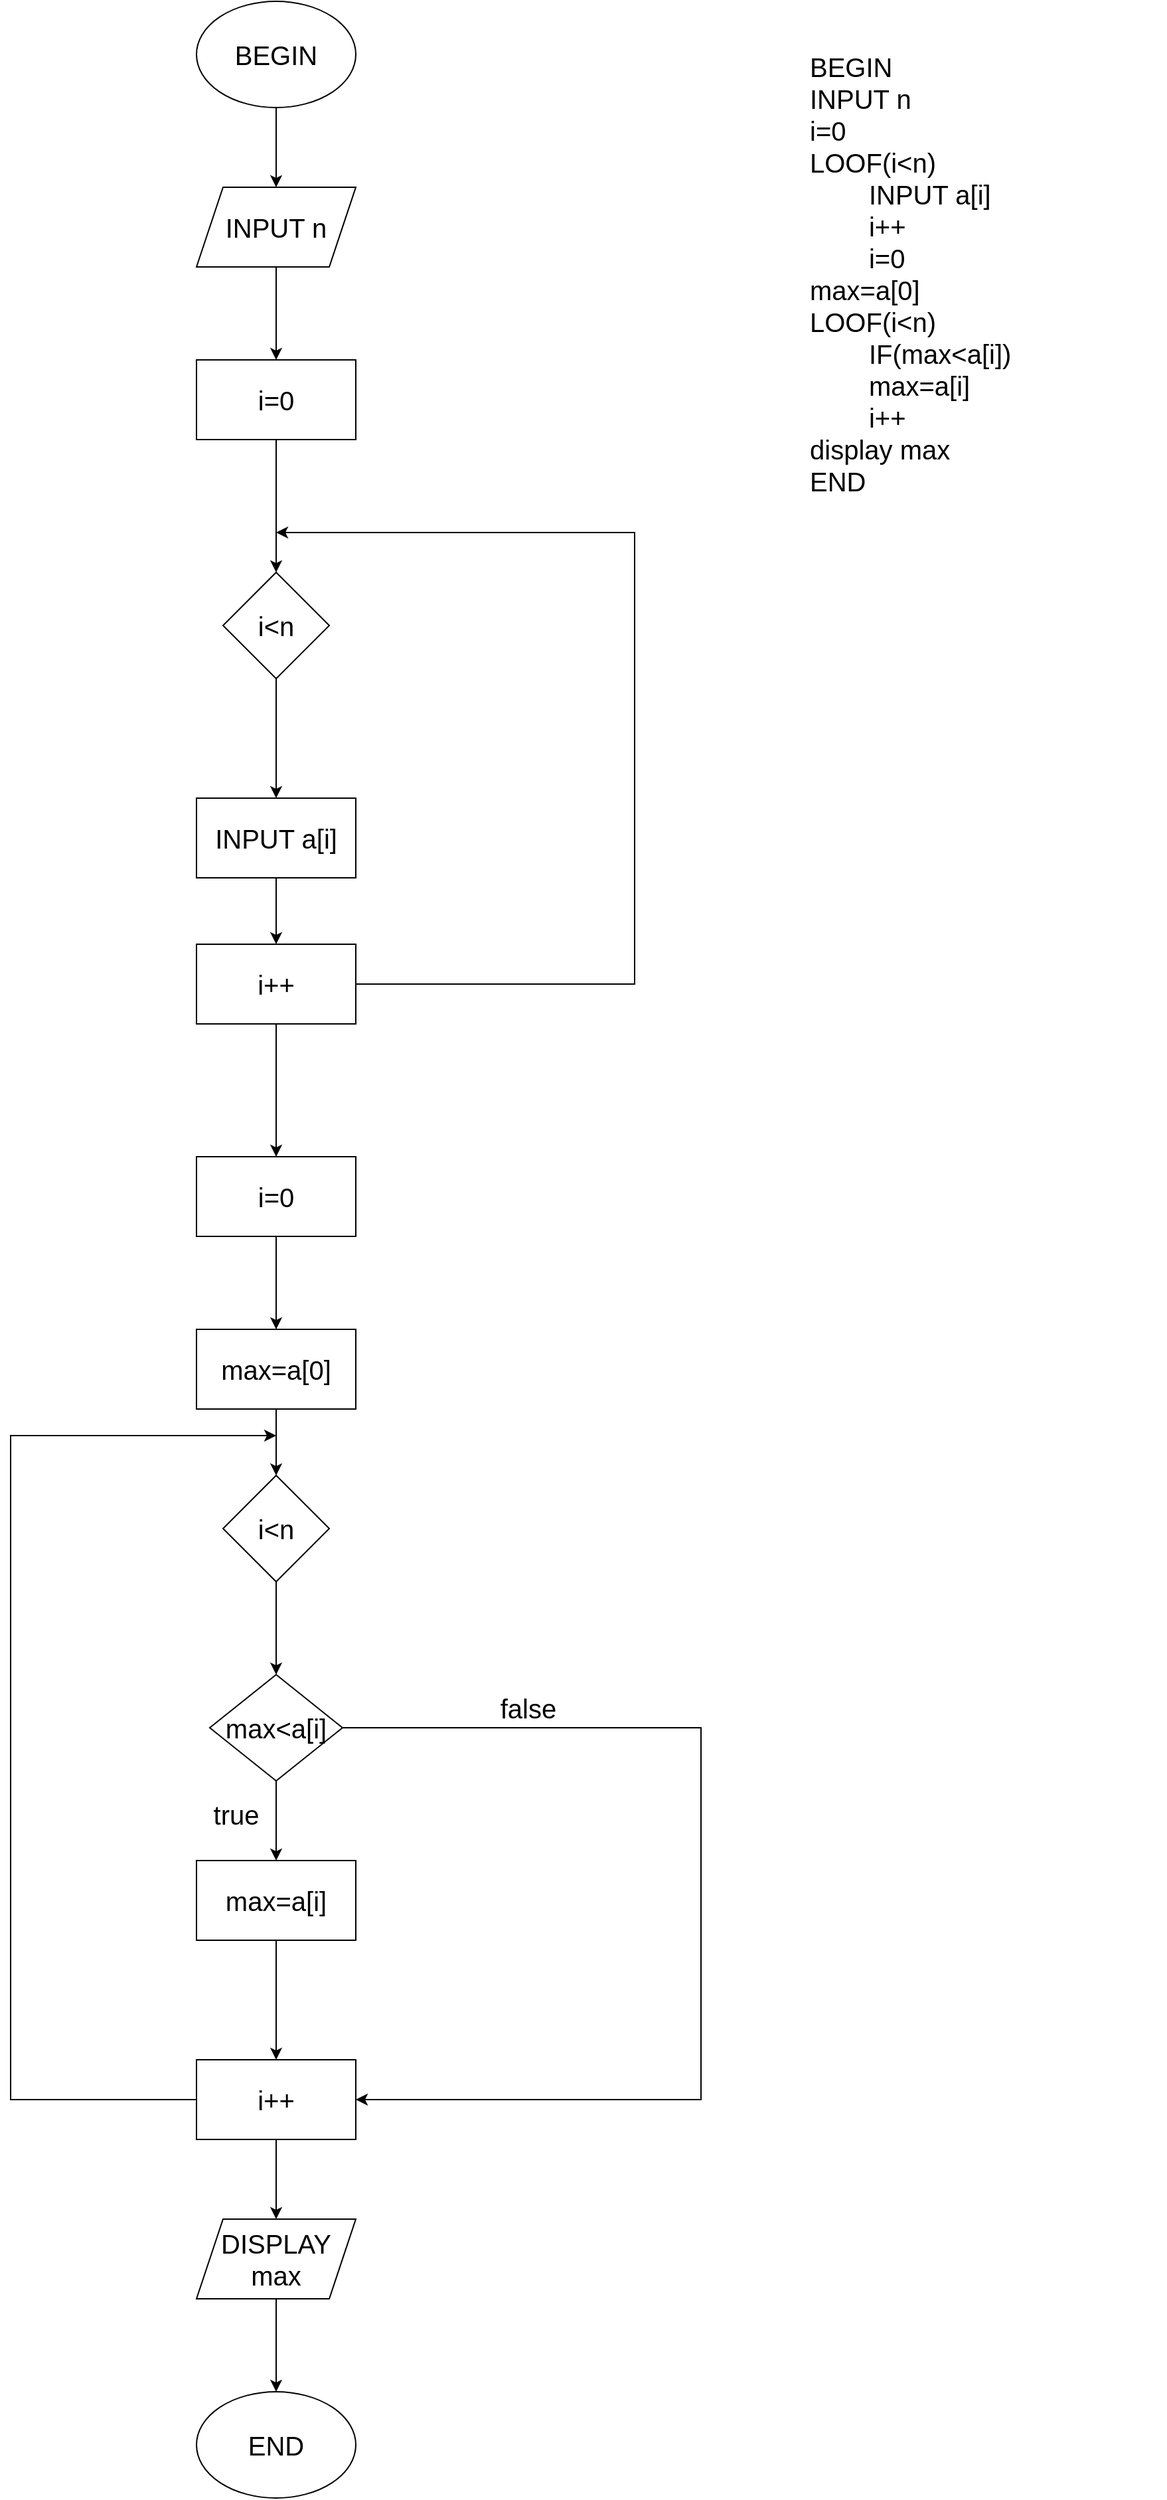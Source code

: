 <mxfile version="20.4.0" type="device"><diagram id="C5RBs43oDa-KdzZeNtuy" name="Page-1"><mxGraphModel dx="1117" dy="587" grid="1" gridSize="10" guides="1" tooltips="1" connect="1" arrows="1" fold="1" page="1" pageScale="1" pageWidth="827" pageHeight="1169" math="0" shadow="0"><root><mxCell id="WIyWlLk6GJQsqaUBKTNV-0"/><mxCell id="WIyWlLk6GJQsqaUBKTNV-1" parent="WIyWlLk6GJQsqaUBKTNV-0"/><mxCell id="z-8j-xTEap-kP5FAA7U--67" value="&lt;div style=&quot;font-size: 20px;&quot;&gt;&lt;font style=&quot;font-size: 20px;&quot;&gt;BEGIN&lt;/font&gt;&lt;/div&gt;&lt;div style=&quot;font-size: 20px;&quot;&gt;&lt;font style=&quot;font-size: 20px;&quot;&gt;&lt;span style=&quot;&quot;&gt;&#9;&lt;/span&gt;INPUT n&lt;/font&gt;&lt;/div&gt;&lt;div style=&quot;font-size: 20px;&quot;&gt;&lt;font style=&quot;font-size: 20px;&quot;&gt;&lt;span style=&quot;&quot;&gt;&#9;&lt;/span&gt;i=0&lt;/font&gt;&lt;/div&gt;&lt;div style=&quot;font-size: 20px;&quot;&gt;&lt;font style=&quot;font-size: 20px;&quot;&gt;&lt;span style=&quot;&quot;&gt;&#9;&lt;/span&gt;LOOF(i&amp;lt;n)&lt;/font&gt;&lt;/div&gt;&lt;div style=&quot;font-size: 20px;&quot;&gt;&lt;font style=&quot;font-size: 20px;&quot;&gt;&lt;span style=&quot;&quot;&gt;&#9;&#9;&lt;/span&gt;&lt;span style=&quot;white-space: pre;&quot;&gt;&#9;&lt;/span&gt;INPUT a[i]&lt;/font&gt;&lt;/div&gt;&lt;div style=&quot;font-size: 20px;&quot;&gt;&lt;font style=&quot;font-size: 20px;&quot;&gt;&lt;span style=&quot;&quot;&gt;&#9;&#9;&lt;/span&gt;&lt;span style=&quot;white-space: pre;&quot;&gt;&#9;&lt;/span&gt;i++&lt;/font&gt;&lt;/div&gt;&lt;div style=&quot;font-size: 20px;&quot;&gt;&lt;font style=&quot;font-size: 20px;&quot;&gt;&lt;span style=&quot;&quot;&gt;&#9;&lt;/span&gt;&lt;span style=&quot;white-space: pre;&quot;&gt;&#9;&lt;/span&gt;i=0&lt;/font&gt;&lt;/div&gt;&lt;div style=&quot;font-size: 20px;&quot;&gt;&lt;font style=&quot;font-size: 20px;&quot;&gt;&lt;span style=&quot;&quot;&gt;&#9;&lt;/span&gt;max=a[0]&lt;/font&gt;&lt;/div&gt;&lt;div style=&quot;font-size: 20px;&quot;&gt;&lt;font style=&quot;font-size: 20px;&quot;&gt;LOOF(i&amp;lt;n)&lt;/font&gt;&lt;/div&gt;&lt;div style=&quot;font-size: 20px;&quot;&gt;&lt;font style=&quot;font-size: 20px;&quot;&gt;&lt;span style=&quot;&quot;&gt;&#9;&lt;/span&gt;&lt;span style=&quot;white-space: pre;&quot;&gt;&#9;&lt;/span&gt;IF(max&amp;lt;a[i])&lt;/font&gt;&lt;/div&gt;&lt;div style=&quot;font-size: 20px;&quot;&gt;&lt;font style=&quot;font-size: 20px;&quot;&gt;&lt;span style=&quot;&quot;&gt;&#9;&#9;&lt;/span&gt;&lt;span style=&quot;white-space: pre;&quot;&gt;&#9;&lt;/span&gt;max=a[i]&lt;/font&gt;&lt;/div&gt;&lt;div style=&quot;font-size: 20px;&quot;&gt;&lt;font style=&quot;font-size: 20px;&quot;&gt;&lt;span style=&quot;&quot;&gt;&#9;&#9;&lt;/span&gt;&lt;span style=&quot;white-space: pre;&quot;&gt;&#9;&lt;/span&gt;i++&lt;/font&gt;&lt;/div&gt;&lt;div style=&quot;font-size: 20px;&quot;&gt;&lt;font style=&quot;font-size: 20px;&quot;&gt;&lt;span style=&quot;&quot;&gt;&#9;&lt;/span&gt;display max&lt;/font&gt;&lt;/div&gt;&lt;div style=&quot;font-size: 20px;&quot;&gt;&lt;font style=&quot;font-size: 20px;&quot;&gt;END&lt;/font&gt;&lt;/div&gt;" style="text;html=1;strokeColor=none;fillColor=none;align=left;verticalAlign=middle;whiteSpace=wrap;rounded=0;fontSize=15;" vertex="1" parent="WIyWlLk6GJQsqaUBKTNV-1"><mxGeometry x="680" y="50" width="270" height="390" as="geometry"/></mxCell><mxCell id="z-8j-xTEap-kP5FAA7U--84" value="" style="edgeStyle=orthogonalEdgeStyle;rounded=0;orthogonalLoop=1;jettySize=auto;html=1;fontSize=20;" edge="1" parent="WIyWlLk6GJQsqaUBKTNV-1" source="z-8j-xTEap-kP5FAA7U--68" target="z-8j-xTEap-kP5FAA7U--69"><mxGeometry relative="1" as="geometry"/></mxCell><mxCell id="z-8j-xTEap-kP5FAA7U--68" value="BEGIN" style="ellipse;whiteSpace=wrap;html=1;fontSize=20;" vertex="1" parent="WIyWlLk6GJQsqaUBKTNV-1"><mxGeometry x="220" y="40" width="120" height="80" as="geometry"/></mxCell><mxCell id="z-8j-xTEap-kP5FAA7U--85" value="" style="edgeStyle=orthogonalEdgeStyle;rounded=0;orthogonalLoop=1;jettySize=auto;html=1;fontSize=20;" edge="1" parent="WIyWlLk6GJQsqaUBKTNV-1" source="z-8j-xTEap-kP5FAA7U--69" target="z-8j-xTEap-kP5FAA7U--70"><mxGeometry relative="1" as="geometry"/></mxCell><mxCell id="z-8j-xTEap-kP5FAA7U--69" value="INPUT n" style="shape=parallelogram;perimeter=parallelogramPerimeter;whiteSpace=wrap;html=1;fixedSize=1;fontSize=20;" vertex="1" parent="WIyWlLk6GJQsqaUBKTNV-1"><mxGeometry x="220" y="180" width="120" height="60" as="geometry"/></mxCell><mxCell id="z-8j-xTEap-kP5FAA7U--86" value="" style="edgeStyle=orthogonalEdgeStyle;rounded=0;orthogonalLoop=1;jettySize=auto;html=1;fontSize=20;" edge="1" parent="WIyWlLk6GJQsqaUBKTNV-1" source="z-8j-xTEap-kP5FAA7U--70" target="z-8j-xTEap-kP5FAA7U--71"><mxGeometry relative="1" as="geometry"/></mxCell><mxCell id="z-8j-xTEap-kP5FAA7U--70" value="i=0" style="rounded=0;whiteSpace=wrap;html=1;fontSize=20;" vertex="1" parent="WIyWlLk6GJQsqaUBKTNV-1"><mxGeometry x="220" y="310" width="120" height="60" as="geometry"/></mxCell><mxCell id="z-8j-xTEap-kP5FAA7U--87" value="" style="edgeStyle=orthogonalEdgeStyle;rounded=0;orthogonalLoop=1;jettySize=auto;html=1;fontSize=20;" edge="1" parent="WIyWlLk6GJQsqaUBKTNV-1" source="z-8j-xTEap-kP5FAA7U--71" target="z-8j-xTEap-kP5FAA7U--72"><mxGeometry relative="1" as="geometry"/></mxCell><mxCell id="z-8j-xTEap-kP5FAA7U--71" value="i&amp;lt;n" style="rhombus;whiteSpace=wrap;html=1;fontSize=20;" vertex="1" parent="WIyWlLk6GJQsqaUBKTNV-1"><mxGeometry x="240" y="470" width="80" height="80" as="geometry"/></mxCell><mxCell id="z-8j-xTEap-kP5FAA7U--88" value="" style="edgeStyle=orthogonalEdgeStyle;rounded=0;orthogonalLoop=1;jettySize=auto;html=1;fontSize=20;" edge="1" parent="WIyWlLk6GJQsqaUBKTNV-1" source="z-8j-xTEap-kP5FAA7U--72" target="z-8j-xTEap-kP5FAA7U--73"><mxGeometry relative="1" as="geometry"/></mxCell><mxCell id="z-8j-xTEap-kP5FAA7U--72" value="INPUT a[i]" style="rounded=0;whiteSpace=wrap;html=1;fontSize=20;" vertex="1" parent="WIyWlLk6GJQsqaUBKTNV-1"><mxGeometry x="220" y="640" width="120" height="60" as="geometry"/></mxCell><mxCell id="z-8j-xTEap-kP5FAA7U--89" value="" style="edgeStyle=orthogonalEdgeStyle;rounded=0;orthogonalLoop=1;jettySize=auto;html=1;fontSize=20;" edge="1" parent="WIyWlLk6GJQsqaUBKTNV-1" source="z-8j-xTEap-kP5FAA7U--73" target="z-8j-xTEap-kP5FAA7U--74"><mxGeometry relative="1" as="geometry"/></mxCell><mxCell id="z-8j-xTEap-kP5FAA7U--99" style="edgeStyle=orthogonalEdgeStyle;rounded=0;orthogonalLoop=1;jettySize=auto;html=1;fontSize=20;" edge="1" parent="WIyWlLk6GJQsqaUBKTNV-1" source="z-8j-xTEap-kP5FAA7U--73"><mxGeometry relative="1" as="geometry"><mxPoint x="280" y="440" as="targetPoint"/><Array as="points"><mxPoint x="550" y="780"/><mxPoint x="550" y="440"/></Array></mxGeometry></mxCell><mxCell id="z-8j-xTEap-kP5FAA7U--73" value="i++" style="rounded=0;whiteSpace=wrap;html=1;fontSize=20;" vertex="1" parent="WIyWlLk6GJQsqaUBKTNV-1"><mxGeometry x="220" y="750" width="120" height="60" as="geometry"/></mxCell><mxCell id="z-8j-xTEap-kP5FAA7U--92" value="" style="edgeStyle=orthogonalEdgeStyle;rounded=0;orthogonalLoop=1;jettySize=auto;html=1;fontSize=20;" edge="1" parent="WIyWlLk6GJQsqaUBKTNV-1" source="z-8j-xTEap-kP5FAA7U--74" target="z-8j-xTEap-kP5FAA7U--75"><mxGeometry relative="1" as="geometry"/></mxCell><mxCell id="z-8j-xTEap-kP5FAA7U--74" value="i=0" style="rounded=0;whiteSpace=wrap;html=1;fontSize=20;" vertex="1" parent="WIyWlLk6GJQsqaUBKTNV-1"><mxGeometry x="220" y="910" width="120" height="60" as="geometry"/></mxCell><mxCell id="z-8j-xTEap-kP5FAA7U--93" value="" style="edgeStyle=orthogonalEdgeStyle;rounded=0;orthogonalLoop=1;jettySize=auto;html=1;fontSize=20;" edge="1" parent="WIyWlLk6GJQsqaUBKTNV-1" source="z-8j-xTEap-kP5FAA7U--75" target="z-8j-xTEap-kP5FAA7U--76"><mxGeometry relative="1" as="geometry"/></mxCell><mxCell id="z-8j-xTEap-kP5FAA7U--75" value="max=a[0]" style="rounded=0;whiteSpace=wrap;html=1;fontSize=20;" vertex="1" parent="WIyWlLk6GJQsqaUBKTNV-1"><mxGeometry x="220" y="1040" width="120" height="60" as="geometry"/></mxCell><mxCell id="z-8j-xTEap-kP5FAA7U--94" value="" style="edgeStyle=orthogonalEdgeStyle;rounded=0;orthogonalLoop=1;jettySize=auto;html=1;fontSize=20;" edge="1" parent="WIyWlLk6GJQsqaUBKTNV-1" source="z-8j-xTEap-kP5FAA7U--76" target="z-8j-xTEap-kP5FAA7U--77"><mxGeometry relative="1" as="geometry"/></mxCell><mxCell id="z-8j-xTEap-kP5FAA7U--76" value="i&amp;lt;n" style="rhombus;whiteSpace=wrap;html=1;fontSize=20;" vertex="1" parent="WIyWlLk6GJQsqaUBKTNV-1"><mxGeometry x="240" y="1150" width="80" height="80" as="geometry"/></mxCell><mxCell id="z-8j-xTEap-kP5FAA7U--95" value="" style="edgeStyle=orthogonalEdgeStyle;rounded=0;orthogonalLoop=1;jettySize=auto;html=1;fontSize=20;" edge="1" parent="WIyWlLk6GJQsqaUBKTNV-1" source="z-8j-xTEap-kP5FAA7U--77" target="z-8j-xTEap-kP5FAA7U--78"><mxGeometry relative="1" as="geometry"/></mxCell><mxCell id="z-8j-xTEap-kP5FAA7U--102" style="edgeStyle=orthogonalEdgeStyle;rounded=0;orthogonalLoop=1;jettySize=auto;html=1;entryX=1;entryY=0.5;entryDx=0;entryDy=0;fontSize=20;" edge="1" parent="WIyWlLk6GJQsqaUBKTNV-1" source="z-8j-xTEap-kP5FAA7U--77" target="z-8j-xTEap-kP5FAA7U--81"><mxGeometry relative="1" as="geometry"><Array as="points"><mxPoint x="600" y="1340"/><mxPoint x="600" y="1620"/></Array></mxGeometry></mxCell><mxCell id="z-8j-xTEap-kP5FAA7U--77" value="max&amp;lt;a[i]" style="rhombus;whiteSpace=wrap;html=1;fontSize=20;" vertex="1" parent="WIyWlLk6GJQsqaUBKTNV-1"><mxGeometry x="230" y="1300" width="100" height="80" as="geometry"/></mxCell><mxCell id="z-8j-xTEap-kP5FAA7U--96" value="" style="edgeStyle=orthogonalEdgeStyle;rounded=0;orthogonalLoop=1;jettySize=auto;html=1;fontSize=20;" edge="1" parent="WIyWlLk6GJQsqaUBKTNV-1" source="z-8j-xTEap-kP5FAA7U--78" target="z-8j-xTEap-kP5FAA7U--81"><mxGeometry relative="1" as="geometry"/></mxCell><mxCell id="z-8j-xTEap-kP5FAA7U--78" value="max=a[i]" style="rounded=0;whiteSpace=wrap;html=1;fontSize=20;" vertex="1" parent="WIyWlLk6GJQsqaUBKTNV-1"><mxGeometry x="220" y="1440" width="120" height="60" as="geometry"/></mxCell><mxCell id="z-8j-xTEap-kP5FAA7U--97" value="" style="edgeStyle=orthogonalEdgeStyle;rounded=0;orthogonalLoop=1;jettySize=auto;html=1;fontSize=20;" edge="1" parent="WIyWlLk6GJQsqaUBKTNV-1" source="z-8j-xTEap-kP5FAA7U--81" target="z-8j-xTEap-kP5FAA7U--82"><mxGeometry relative="1" as="geometry"/></mxCell><mxCell id="z-8j-xTEap-kP5FAA7U--105" style="edgeStyle=orthogonalEdgeStyle;rounded=0;orthogonalLoop=1;jettySize=auto;html=1;fontSize=20;" edge="1" parent="WIyWlLk6GJQsqaUBKTNV-1" source="z-8j-xTEap-kP5FAA7U--81"><mxGeometry relative="1" as="geometry"><mxPoint x="280" y="1120" as="targetPoint"/><Array as="points"><mxPoint x="80" y="1620"/><mxPoint x="80" y="1120"/></Array></mxGeometry></mxCell><mxCell id="z-8j-xTEap-kP5FAA7U--81" value="i++" style="rounded=0;whiteSpace=wrap;html=1;fontSize=20;" vertex="1" parent="WIyWlLk6GJQsqaUBKTNV-1"><mxGeometry x="220" y="1590" width="120" height="60" as="geometry"/></mxCell><mxCell id="z-8j-xTEap-kP5FAA7U--98" value="" style="edgeStyle=orthogonalEdgeStyle;rounded=0;orthogonalLoop=1;jettySize=auto;html=1;fontSize=20;" edge="1" parent="WIyWlLk6GJQsqaUBKTNV-1" source="z-8j-xTEap-kP5FAA7U--82" target="z-8j-xTEap-kP5FAA7U--83"><mxGeometry relative="1" as="geometry"/></mxCell><mxCell id="z-8j-xTEap-kP5FAA7U--82" value="DISPLAY max" style="shape=parallelogram;perimeter=parallelogramPerimeter;whiteSpace=wrap;html=1;fixedSize=1;fontSize=20;" vertex="1" parent="WIyWlLk6GJQsqaUBKTNV-1"><mxGeometry x="220" y="1710" width="120" height="60" as="geometry"/></mxCell><mxCell id="z-8j-xTEap-kP5FAA7U--83" value="END" style="ellipse;whiteSpace=wrap;html=1;fontSize=20;" vertex="1" parent="WIyWlLk6GJQsqaUBKTNV-1"><mxGeometry x="220" y="1840" width="120" height="80" as="geometry"/></mxCell><mxCell id="z-8j-xTEap-kP5FAA7U--100" value="true" style="text;html=1;strokeColor=none;fillColor=none;align=center;verticalAlign=middle;whiteSpace=wrap;rounded=0;fontSize=20;" vertex="1" parent="WIyWlLk6GJQsqaUBKTNV-1"><mxGeometry x="220" y="1390" width="60" height="30" as="geometry"/></mxCell><mxCell id="z-8j-xTEap-kP5FAA7U--103" value="false" style="text;html=1;strokeColor=none;fillColor=none;align=center;verticalAlign=middle;whiteSpace=wrap;rounded=0;fontSize=20;" vertex="1" parent="WIyWlLk6GJQsqaUBKTNV-1"><mxGeometry x="440" y="1310" width="60" height="30" as="geometry"/></mxCell></root></mxGraphModel></diagram></mxfile>